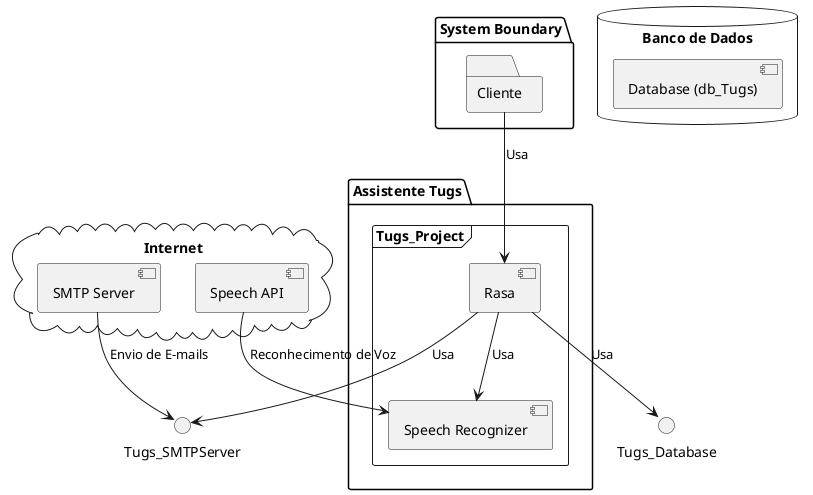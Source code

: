 @startuml vl2

!define TugsProject Tugs_Project
!define RasaComponent Tugs_Rasa
!define SpeechRecognizerComponent Tugs_SpeechRecognizer
!define SMTPServerComponent Tugs_SMTPServer
!define DatabaseComponent Tugs_Database

package "System Boundary" {
    folder "Cliente" as Cliente
}

cloud "Internet" {
    [Speech API]
    [SMTP Server]
}

package "Assistente Tugs" {
    frame "Tugs_Project" as TugsProject {
        component [Rasa] as RasaComponent
        component [Speech Recognizer] as SpeechRecognizerComponent
    }
}

database "Banco de Dados" {
    [Database (db_Tugs)]
}

Cliente -down-> RasaComponent : Usa
RasaComponent --> SpeechRecognizerComponent : Usa
RasaComponent --> SMTPServerComponent : Usa
RasaComponent --> DatabaseComponent : Usa

[Speech API] -down-> SpeechRecognizerComponent : Reconhecimento de Voz
[SMTP Server] -down-> SMTPServerComponent : Envio de E-mails

@enduml


@enduml
